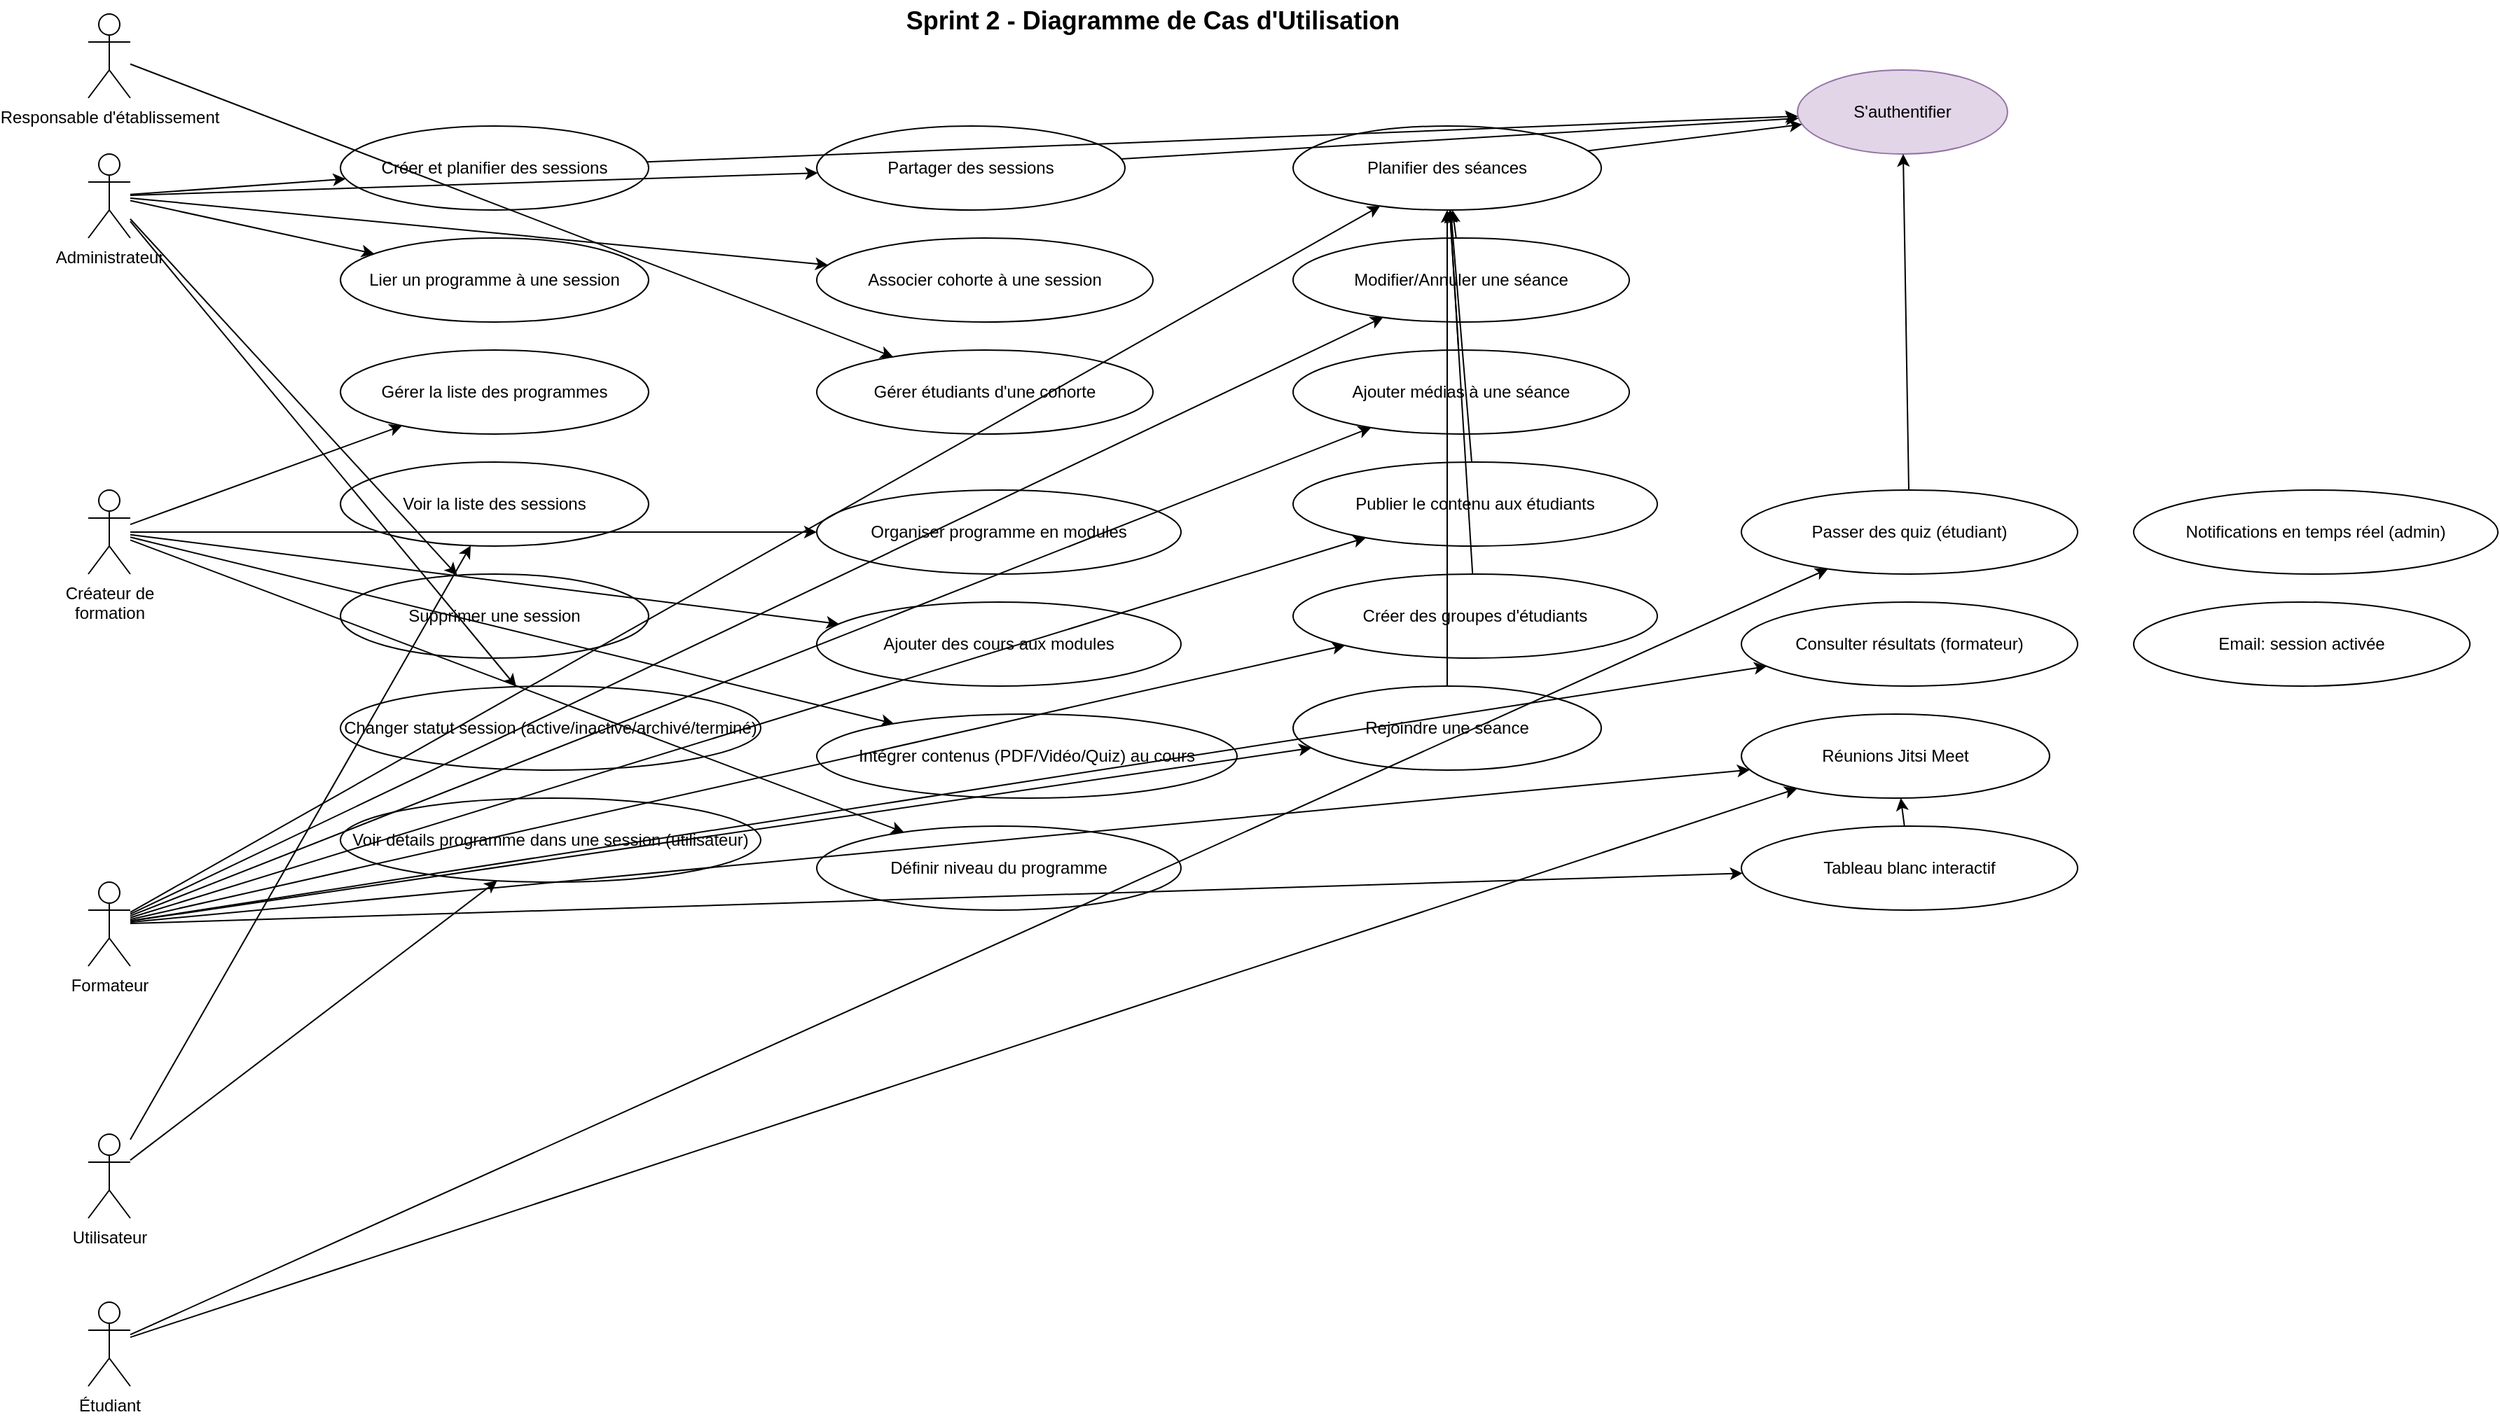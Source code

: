 <?xml version="1.0" encoding="UTF-8"?>
<mxfile version="22.1.16" type="device">
  <diagram name="Sprint 2 - Cas d'utilisation" id="sprint2-ucd">
    <mxGraphModel dx="2020" dy="1200" grid="1" gridSize="10" guides="1" tooltips="1" connect="1" arrows="1" fold="1" page="1" pageScale="1" pageWidth="1600" pageHeight="1200" math="0" shadow="0">
      <root>
        <mxCell id="0" />
        <mxCell id="1" parent="0" />
        
        <!-- Acteurs -->
        <mxCell id="actor_admin" value="Administrateur" style="shape=umlActor;verticalLabelPosition=bottom;verticalAlign=top;html=1;" vertex="1" parent="1">
          <mxGeometry x="40" y="120" width="30" height="60" as="geometry" />
        </mxCell>
        <mxCell id="actor_creator" value="Créateur de&#xa;formation" style="shape=umlActor;verticalLabelPosition=bottom;verticalAlign=top;html=1;" vertex="1" parent="1">
          <mxGeometry x="40" y="360" width="30" height="60" as="geometry" />
        </mxCell>
        <mxCell id="actor_trainer" value="Formateur" style="shape=umlActor;verticalLabelPosition=bottom;verticalAlign=top;html=1;" vertex="1" parent="1">
          <mxGeometry x="40" y="640" width="30" height="60" as="geometry" />
        </mxCell>
        <mxCell id="actor_student" value="Étudiant" style="shape=umlActor;verticalLabelPosition=bottom;verticalAlign=top;html=1;" vertex="1" parent="1">
          <mxGeometry x="40" y="940" width="30" height="60" as="geometry" />
        </mxCell>
        <mxCell id="actor_manager" value="Responsable d&#39;établissement" style="shape=umlActor;verticalLabelPosition=bottom;verticalAlign=top;html=1;" vertex="1" parent="1">
          <mxGeometry x="40" y="20" width="30" height="60" as="geometry" />
        </mxCell>
        <mxCell id="actor_user" value="Utilisateur" style="shape=umlActor;verticalLabelPosition=bottom;verticalAlign=top;html=1;" vertex="1" parent="1">
          <mxGeometry x="40" y="820" width="30" height="60" as="geometry" />
        </mxCell>
        
        <!-- Auth (include target) -->
        <mxCell id="uc_auth" value="S&#39;authentifier" style="ellipse;whiteSpace=wrap;html=1;fillColor=#e1d5e7;strokeColor=#9673a6;" vertex="1" parent="1">
          <mxGeometry x="1260" y="60" width="150" height="60" as="geometry" />
        </mxCell>
        
        <!-- ID1 Orchestration des sessions -->
        <mxCell id="uc_create_plan_session" value="Créer et planifier des sessions" style="ellipse;whiteSpace=wrap;html=1;" vertex="1" parent="1">
          <mxGeometry x="220" y="100" width="220" height="60" as="geometry" />
        </mxCell>
        <mxCell id="uc_link_program_session" value="Lier un programme à une session" style="ellipse;whiteSpace=wrap;html=1;" vertex="1" parent="1">
          <mxGeometry x="220" y="180" width="220" height="60" as="geometry" />
        </mxCell>
        <mxCell id="uc_manage_programs" value="Gérer la liste des programmes" style="ellipse;whiteSpace=wrap;html=1;" vertex="1" parent="1">
          <mxGeometry x="220" y="260" width="220" height="60" as="geometry" />
        </mxCell>
        <mxCell id="uc_list_sessions" value="Voir la liste des sessions" style="ellipse;whiteSpace=wrap;html=1;" vertex="1" parent="1">
          <mxGeometry x="220" y="340" width="220" height="60" as="geometry" />
        </mxCell>
        <mxCell id="uc_delete_session" value="Supprimer une session" style="ellipse;whiteSpace=wrap;html=1;" vertex="1" parent="1">
          <mxGeometry x="220" y="420" width="220" height="60" as="geometry" />
        </mxCell>
        <mxCell id="uc_change_status_session" value="Changer statut session (active/inactive/archivé/terminé)" style="ellipse;whiteSpace=wrap;html=1;" vertex="1" parent="1">
          <mxGeometry x="220" y="500" width="300" height="60" as="geometry" />
        </mxCell>
        <mxCell id="uc_view_program_details_session_user" value="Voir détails programme dans une session (utilisateur)" style="ellipse;whiteSpace=wrap;html=1;" vertex="1" parent="1">
          <mxGeometry x="220" y="580" width="300" height="60" as="geometry" />
        </mxCell>
        
        <!-- ID2 Partage/cohortes -->
        <mxCell id="uc_share_sessions" value="Partager des sessions" style="ellipse;whiteSpace=wrap;html=1;" vertex="1" parent="1">
          <mxGeometry x="560" y="100" width="220" height="60" as="geometry" />
        </mxCell>
        <mxCell id="uc_link_cohort" value="Associer cohorte à une session" style="ellipse;whiteSpace=wrap;html=1;" vertex="1" parent="1">
          <mxGeometry x="560" y="180" width="240" height="60" as="geometry" />
        </mxCell>
        <mxCell id="uc_manage_students_cohort" value="Gérer étudiants d&#39;une cohorte" style="ellipse;whiteSpace=wrap;html=1;" vertex="1" parent="1">
          <mxGeometry x="560" y="260" width="240" height="60" as="geometry" />
        </mxCell>
        
        <!-- ID3 Structuration pédagogique -->
        <mxCell id="uc_modules" value="Organiser programme en modules" style="ellipse;whiteSpace=wrap;html=1;" vertex="1" parent="1">
          <mxGeometry x="560" y="360" width="260" height="60" as="geometry" />
        </mxCell>
        <mxCell id="uc_courses" value="Ajouter des cours aux modules" style="ellipse;whiteSpace=wrap;html=1;" vertex="1" parent="1">
          <mxGeometry x="560" y="440" width="260" height="60" as="geometry" />
        </mxCell>
        <mxCell id="uc_contents" value="Intégrer contenus (PDF/Vidéo/Quiz) au cours" style="ellipse;whiteSpace=wrap;html=1;" vertex="1" parent="1">
          <mxGeometry x="560" y="520" width="300" height="60" as="geometry" />
        </mxCell>
        <mxCell id="uc_program_level" value="Définir niveau du programme" style="ellipse;whiteSpace=wrap;html=1;" vertex="1" parent="1">
          <mxGeometry x="560" y="600" width="260" height="60" as="geometry" />
        </mxCell>
        
        <!-- ID4 Séances -->
        <mxCell id="uc_plan_sessions" value="Planifier des séances" style="ellipse;whiteSpace=wrap;html=1;" vertex="1" parent="1">
          <mxGeometry x="900" y="100" width="220" height="60" as="geometry" />
        </mxCell>
        <mxCell id="uc_modify_cancel_session" value="Modifier/Annuler une séance" style="ellipse;whiteSpace=wrap;html=1;" vertex="1" parent="1">
          <mxGeometry x="900" y="180" width="240" height="60" as="geometry" />
        </mxCell>
        <mxCell id="uc_session_media" value="Ajouter médias à une séance" style="ellipse;whiteSpace=wrap;html=1;" vertex="1" parent="1">
          <mxGeometry x="900" y="260" width="240" height="60" as="geometry" />
        </mxCell>
        <mxCell id="uc_publish_content" value="Publier le contenu aux étudiants" style="ellipse;whiteSpace=wrap;html=1;" vertex="1" parent="1">
          <mxGeometry x="900" y="340" width="260" height="60" as="geometry" />
        </mxCell>
        <mxCell id="uc_groups" value="Créer des groupes d&#39;étudiants" style="ellipse;whiteSpace=wrap;html=1;" vertex="1" parent="1">
          <mxGeometry x="900" y="420" width="260" height="60" as="geometry" />
        </mxCell>
        <mxCell id="uc_join_session" value="Rejoindre une séance" style="ellipse;whiteSpace=wrap;html=1;" vertex="1" parent="1">
          <mxGeometry x="900" y="500" width="220" height="60" as="geometry" />
        </mxCell>
        
        <!-- ID5 Quiz -->
        <mxCell id="uc_take_quiz" value="Passer des quiz (étudiant)" style="ellipse;whiteSpace=wrap;html=1;" vertex="1" parent="1">
          <mxGeometry x="1220" y="360" width="240" height="60" as="geometry" />
        </mxCell>
        <mxCell id="uc_review_results" value="Consulter résultats (formateur)" style="ellipse;whiteSpace=wrap;html=1;" vertex="1" parent="1">
          <mxGeometry x="1220" y="440" width="240" height="60" as="geometry" />
        </mxCell>
        
        <!-- ID6 Collaboration -->
        <mxCell id="uc_jitsi" value="Réunions Jitsi Meet" style="ellipse;whiteSpace=wrap;html=1;" vertex="1" parent="1">
          <mxGeometry x="1220" y="520" width="220" height="60" as="geometry" />
        </mxCell>
        <mxCell id="uc_whiteboard" value="Tableau blanc interactif" style="ellipse;whiteSpace=wrap;html=1;" vertex="1" parent="1">
          <mxGeometry x="1220" y="600" width="240" height="60" as="geometry" />
        </mxCell>
        
        <!-- ID7 Notifications temps réel -->
        <mxCell id="uc_rt_notifications" value="Notifications en temps réel (admin)" style="ellipse;whiteSpace=wrap;html=1;" vertex="1" parent="1">
          <mxGeometry x="1500" y="360" width="260" height="60" as="geometry" />
        </mxCell>
        
        <!-- ID8 Emails -->
        <mxCell id="uc_email_session_active" value="Email: session activée" style="ellipse;whiteSpace=wrap;html=1;" vertex="1" parent="1">
          <mxGeometry x="1500" y="440" width="240" height="60" as="geometry" />
        </mxCell>
        
        <!-- Associations (actors to use cases) -->
        <mxCell id="e_admin_1" edge="1" parent="1" source="actor_admin" target="uc_create_plan_session"><mxGeometry relative="1" as="geometry"/></mxCell>
        <mxCell id="e_admin_2" edge="1" parent="1" source="actor_admin" target="uc_link_program_session"><mxGeometry relative="1" as="geometry"/></mxCell>
        <mxCell id="e_admin_3" edge="1" parent="1" source="actor_admin" target="uc_share_sessions"><mxGeometry relative="1" as="geometry"/></mxCell>
        <mxCell id="e_admin_4" edge="1" parent="1" source="actor_admin" target="uc_link_cohort"><mxGeometry relative="1" as="geometry"/></mxCell>
        <mxCell id="e_admin_5" edge="1" parent="1" source="actor_admin" target="uc_delete_session"><mxGeometry relative="1" as="geometry"/></mxCell>
        <mxCell id="e_admin_6" edge="1" parent="1" source="actor_admin" target="uc_change_status_session"><mxGeometry relative="1" as="geometry"/></mxCell>
        
        <mxCell id="e_creator_1" edge="1" parent="1" source="actor_creator" target="uc_manage_programs"><mxGeometry relative="1" as="geometry"/></mxCell>
        <mxCell id="e_creator_2" edge="1" parent="1" source="actor_creator" target="uc_modules"><mxGeometry relative="1" as="geometry"/></mxCell>
        <mxCell id="e_creator_3" edge="1" parent="1" source="actor_creator" target="uc_courses"><mxGeometry relative="1" as="geometry"/></mxCell>
        <mxCell id="e_creator_4" edge="1" parent="1" source="actor_creator" target="uc_contents"><mxGeometry relative="1" as="geometry"/></mxCell>
        <mxCell id="e_creator_5" edge="1" parent="1" source="actor_creator" target="uc_program_level"><mxGeometry relative="1" as="geometry"/></mxCell>
        
        <mxCell id="e_trainer_1" edge="1" parent="1" source="actor_trainer" target="uc_plan_sessions"><mxGeometry relative="1" as="geometry"/></mxCell>
        <mxCell id="e_trainer_2" edge="1" parent="1" source="actor_trainer" target="uc_modify_cancel_session"><mxGeometry relative="1" as="geometry"/></mxCell>
        <mxCell id="e_trainer_3" edge="1" parent="1" source="actor_trainer" target="uc_session_media"><mxGeometry relative="1" as="geometry"/></mxCell>
        <mxCell id="e_trainer_4" edge="1" parent="1" source="actor_trainer" target="uc_publish_content"><mxGeometry relative="1" as="geometry"/></mxCell>
        <mxCell id="e_trainer_5" edge="1" parent="1" source="actor_trainer" target="uc_groups"><mxGeometry relative="1" as="geometry"/></mxCell>
        <mxCell id="e_trainer_6" edge="1" parent="1" source="actor_trainer" target="uc_review_results"><mxGeometry relative="1" as="geometry"/></mxCell>
        <mxCell id="e_trainer_7" edge="1" parent="1" source="actor_trainer" target="uc_jitsi"><mxGeometry relative="1" as="geometry"/></mxCell>
        <mxCell id="e_trainer_8" edge="1" parent="1" source="actor_trainer" target="uc_whiteboard"><mxGeometry relative="1" as="geometry"/></mxCell>
        <mxCell id="e_trainer_9" edge="1" parent="1" source="actor_trainer" target="uc_join_session"><mxGeometry relative="1" as="geometry"/></mxCell>
        
        <mxCell id="e_student_1" edge="1" parent="1" source="actor_student" target="uc_take_quiz"><mxGeometry relative="1" as="geometry"/></mxCell>
        <mxCell id="e_student_2" edge="1" parent="1" source="actor_student" target="uc_jitsi"><mxGeometry relative="1" as="geometry"/></mxCell>
        
        <mxCell id="e_manager_1" edge="1" parent="1" source="actor_manager" target="uc_manage_students_cohort"><mxGeometry relative="1" as="geometry"/></mxCell>
        
        <mxCell id="e_user_1" edge="1" parent="1" source="actor_user" target="uc_list_sessions"><mxGeometry relative="1" as="geometry"/></mxCell>
        <mxCell id="e_user_2" edge="1" parent="1" source="actor_user" target="uc_view_program_details_session_user"><mxGeometry relative="1" as="geometry"/></mxCell>
        
        <!-- Include vers Auth -->
        <mxCell id="inc_create_plan_session_auth" edge="1" parent="1" source="uc_create_plan_session" target="uc_auth"><mxGeometry relative="1" as="geometry"/></mxCell>
        <mxCell id="inc_share_sessions_auth" edge="1" parent="1" source="uc_share_sessions" target="uc_auth"><mxGeometry relative="1" as="geometry"/></mxCell>
        <mxCell id="inc_plan_seances_auth" edge="1" parent="1" source="uc_plan_sessions" target="uc_auth"><mxGeometry relative="1" as="geometry"/></mxCell>
        <mxCell id="inc_take_quiz_auth" edge="1" parent="1" source="uc_take_quiz" target="uc_auth"><mxGeometry relative="1" as="geometry"/></mxCell>
        
        <!-- Extend relations -->
        <mxCell id="ext_modify_from_plan" edge="1" parent="1" source="uc_modify_cancel_session" target="uc_plan_sessions"><mxGeometry relative="1" as="geometry"/></mxCell>
        <mxCell id="ext_media_from_plan" edge="1" parent="1" source="uc_session_media" target="uc_plan_sessions"><mxGeometry relative="1" as="geometry"/></mxCell>
        <mxCell id="ext_publish_from_plan" edge="1" parent="1" source="uc_publish_content" target="uc_plan_sessions"><mxGeometry relative="1" as="geometry"/></mxCell>
        <mxCell id="ext_groups_from_plan" edge="1" parent="1" source="uc_groups" target="uc_plan_sessions"><mxGeometry relative="1" as="geometry"/></mxCell>
        <mxCell id="ext_join_from_plan" edge="1" parent="1" source="uc_join_session" target="uc_plan_sessions"><mxGeometry relative="1" as="geometry"/></mxCell>
        <mxCell id="ext_whiteboard_from_jitsi" edge="1" parent="1" source="uc_whiteboard" target="uc_jitsi"><mxGeometry relative="1" as="geometry"/></mxCell>
        
        <!-- Labels (visual hint) -->
        <mxCell id="label_include" value="&lt;include&gt;" style="text;html=1;strokeColor=none;fillColor=none;align=center;verticalAlign=middle;whiteSpace=wrap;rounded=0;" vertex="1" parent="1">
          <mxGeometry x="1320" y="30" width="80" height="20" as="geometry" />
        </mxCell>
        <mxCell id="label_extend" value="&lt;extend&gt;" style="text;html=1;strokeColor=none;fillColor=none;align=center;verticalAlign=middle;whiteSpace=wrap;rounded=0;" vertex="1" parent="1">
          <mxGeometry x="920" y="70" width="80" height="20" as="geometry" />
        </mxCell>
        
        <!-- Title -->
        <mxCell id="title" value="Sprint 2 - Diagramme de Cas d&#39;Utilisation" style="text;html=1;strokeColor=none;fillColor=none;align=center;verticalAlign=middle;whiteSpace=wrap;rounded=0;fontSize=18;fontStyle=1;" vertex="1" parent="1">
          <mxGeometry x="600" y="10" width="400" height="30" as="geometry" />
        </mxCell>
      </root>
    </mxGraphModel>
  </diagram>
</mxfile>
 